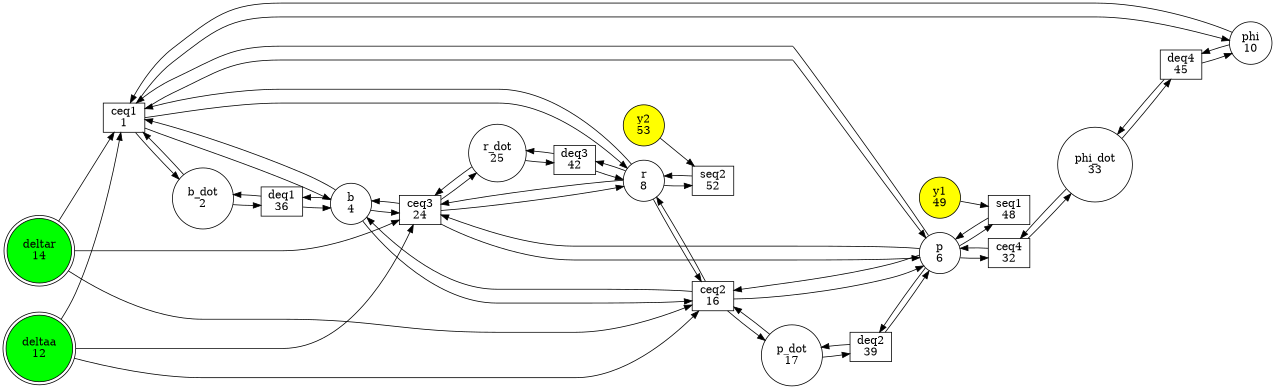 digraph G {
rankdir = LR;
size ="8.5"
node [shape = box, fillcolor = white, style = filled, label="ceq1
1"]; ceq1;
node [shape = box, fillcolor = white, style = filled, label="ceq2
16"]; ceq2;
node [shape = box, fillcolor = white, style = filled, label="ceq3
24"]; ceq3;
node [shape = box, fillcolor = white, style = filled, label="ceq4
32"]; ceq4;
node [shape = box, fillcolor = white, style = filled, label="deq1
36"]; deq1;
node [shape = box, fillcolor = white, style = filled, label="deq2
39"]; deq2;
node [shape = box, fillcolor = white, style = filled, label="deq3
42"]; deq3;
node [shape = box, fillcolor = white, style = filled, label="deq4
45"]; deq4;
node [shape = box, fillcolor = white, style = filled, label="seq1
48"]; seq1;
node [shape = box, fillcolor = white, style = filled, label="seq2
52"]; seq2;
node [shape = circle, fillcolor = white, style = filled, label="b_dot
2"]; b_dot;
node [shape = circle, fillcolor = white, style = filled, label="b
4"]; b;
node [shape = circle, fillcolor = white, style = filled, label="p
6"]; p;
node [shape = circle, fillcolor = white, style = filled, label="r
8"]; r;
node [shape = circle, fillcolor = white, style = filled, label="phi
10"]; phi;
node [shape = doublecircle, fillcolor = green, style = filled, label="deltaa
12"]; deltaa;
node [shape = doublecircle, fillcolor = green, style = filled, label="deltar
14"]; deltar;
node [shape = circle, fillcolor = white, style = filled, label="p_dot
17"]; p_dot;
node [shape = circle, fillcolor = white, style = filled, label="r_dot
25"]; r_dot;
node [shape = circle, fillcolor = white, style = filled, label="phi_dot
33"]; phi_dot;
node [shape = circle, fillcolor = yellow, style = filled, label="y1
49"]; y1;
node [shape = circle, fillcolor = yellow, style = filled, label="y2
53"]; y2;
ceq1 -> b_dot [penwidth = 1];
b_dot -> ceq1 [penwidth = 1];
ceq1 -> b [penwidth = 1];
b -> ceq1 [penwidth = 1];
ceq1 -> p [penwidth = 1];
p -> ceq1 [penwidth = 1];
ceq1 -> r [penwidth = 1];
r -> ceq1 [penwidth = 1];
ceq1 -> phi [penwidth = 1];
phi -> ceq1 [penwidth = 1];
deltaa -> ceq1 [penwidth = 1];
deltar -> ceq1 [penwidth = 1];
ceq2 -> p_dot [penwidth = 1];
p_dot -> ceq2 [penwidth = 1];
ceq2 -> b [penwidth = 1];
b -> ceq2 [penwidth = 1];
ceq2 -> p [penwidth = 1];
p -> ceq2 [penwidth = 1];
ceq2 -> r [penwidth = 1];
r -> ceq2 [penwidth = 1];
deltaa -> ceq2 [penwidth = 1];
deltar -> ceq2 [penwidth = 1];
ceq3 -> r_dot [penwidth = 1];
r_dot -> ceq3 [penwidth = 1];
ceq3 -> b [penwidth = 1];
b -> ceq3 [penwidth = 1];
ceq3 -> p [penwidth = 1];
p -> ceq3 [penwidth = 1];
ceq3 -> r [penwidth = 1];
r -> ceq3 [penwidth = 1];
deltaa -> ceq3 [penwidth = 1];
deltar -> ceq3 [penwidth = 1];
ceq4 -> phi_dot [penwidth = 1];
phi_dot -> ceq4 [penwidth = 1];
ceq4 -> p [penwidth = 1];
p -> ceq4 [penwidth = 1];
deq1 -> b_dot [penwidth = 1];
b_dot -> deq1 [penwidth = 1];
deq1 -> b [penwidth = 1];
b -> deq1 [penwidth = 1];
deq2 -> p_dot [penwidth = 1];
p_dot -> deq2 [penwidth = 1];
deq2 -> p [penwidth = 1];
p -> deq2 [penwidth = 1];
deq3 -> r_dot [penwidth = 1];
r_dot -> deq3 [penwidth = 1];
deq3 -> r [penwidth = 1];
r -> deq3 [penwidth = 1];
deq4 -> phi_dot [penwidth = 1];
phi_dot -> deq4 [penwidth = 1];
deq4 -> phi [penwidth = 1];
phi -> deq4 [penwidth = 1];
y1 -> seq1 [penwidth = 1];
seq1 -> p [penwidth = 1];
p -> seq1 [penwidth = 1];
y2 -> seq2 [penwidth = 1];
seq2 -> r [penwidth = 1];
r -> seq2 [penwidth = 1];
}
